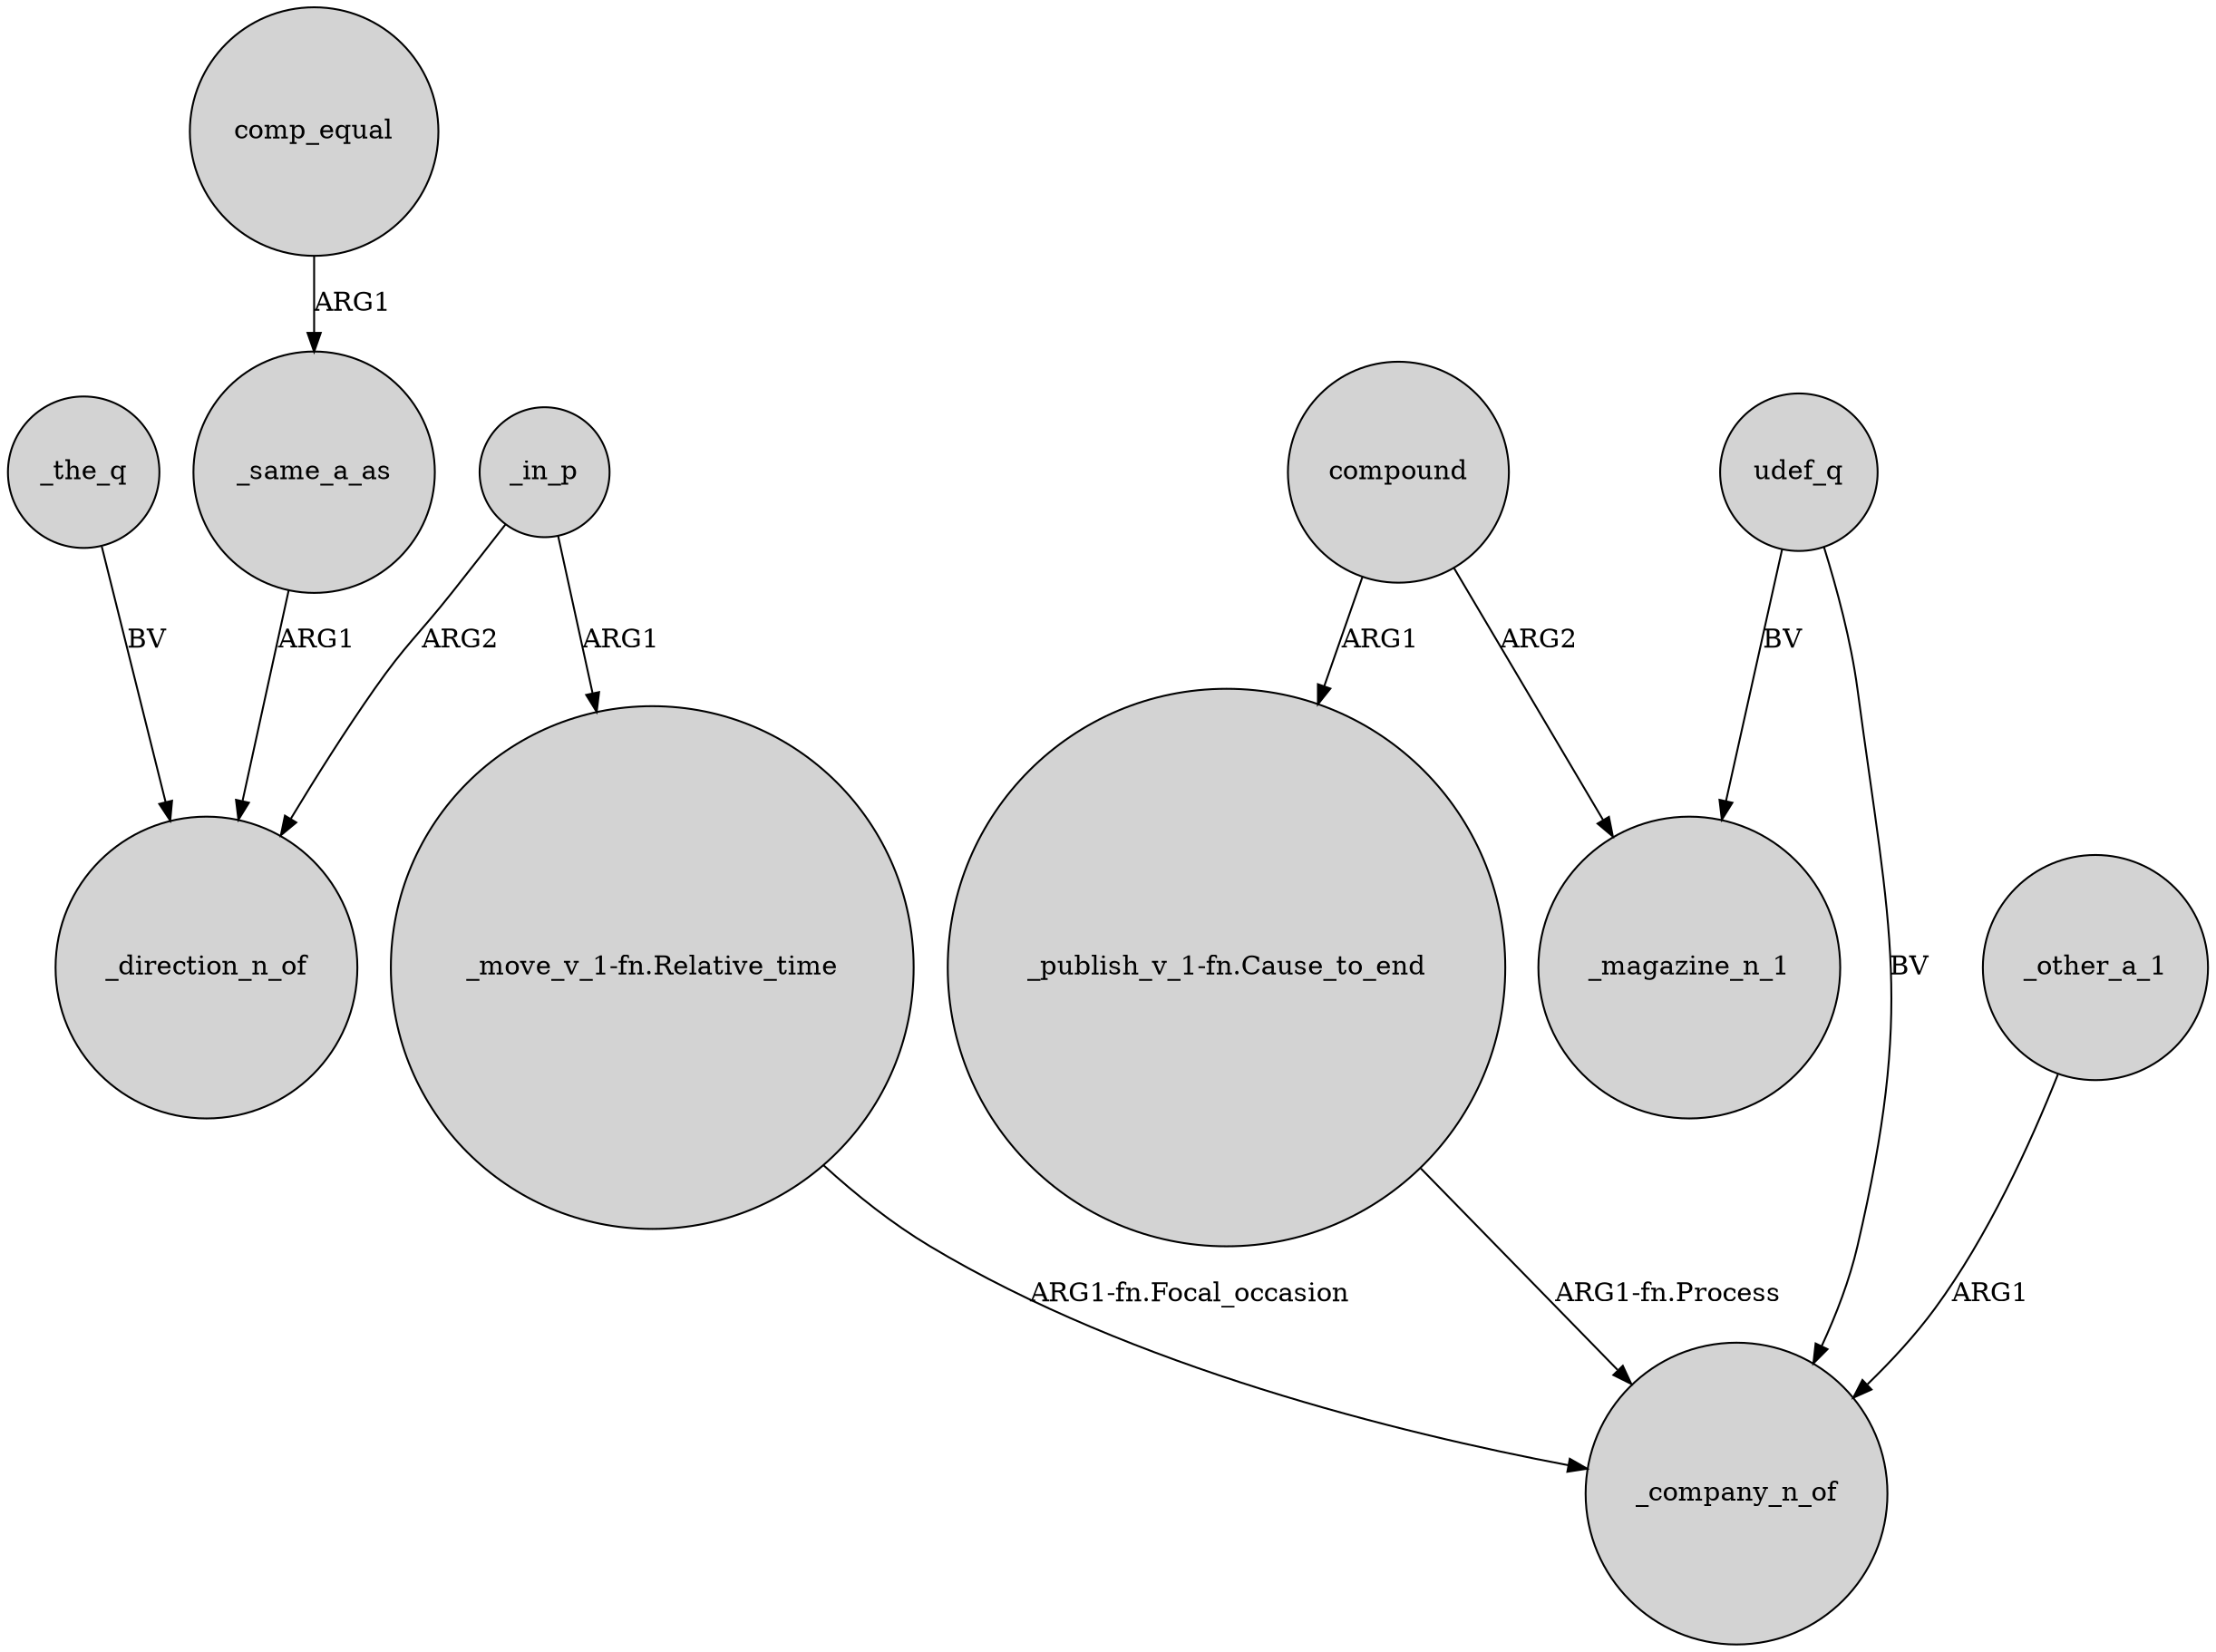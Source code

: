 digraph {
	node [shape=circle style=filled]
	_the_q -> _direction_n_of [label=BV]
	_in_p -> "_move_v_1-fn.Relative_time" [label=ARG1]
	udef_q -> _magazine_n_1 [label=BV]
	_in_p -> _direction_n_of [label=ARG2]
	udef_q -> _company_n_of [label=BV]
	"_move_v_1-fn.Relative_time" -> _company_n_of [label="ARG1-fn.Focal_occasion"]
	_same_a_as -> _direction_n_of [label=ARG1]
	comp_equal -> _same_a_as [label=ARG1]
	"_publish_v_1-fn.Cause_to_end" -> _company_n_of [label="ARG1-fn.Process"]
	compound -> "_publish_v_1-fn.Cause_to_end" [label=ARG1]
	compound -> _magazine_n_1 [label=ARG2]
	_other_a_1 -> _company_n_of [label=ARG1]
}
